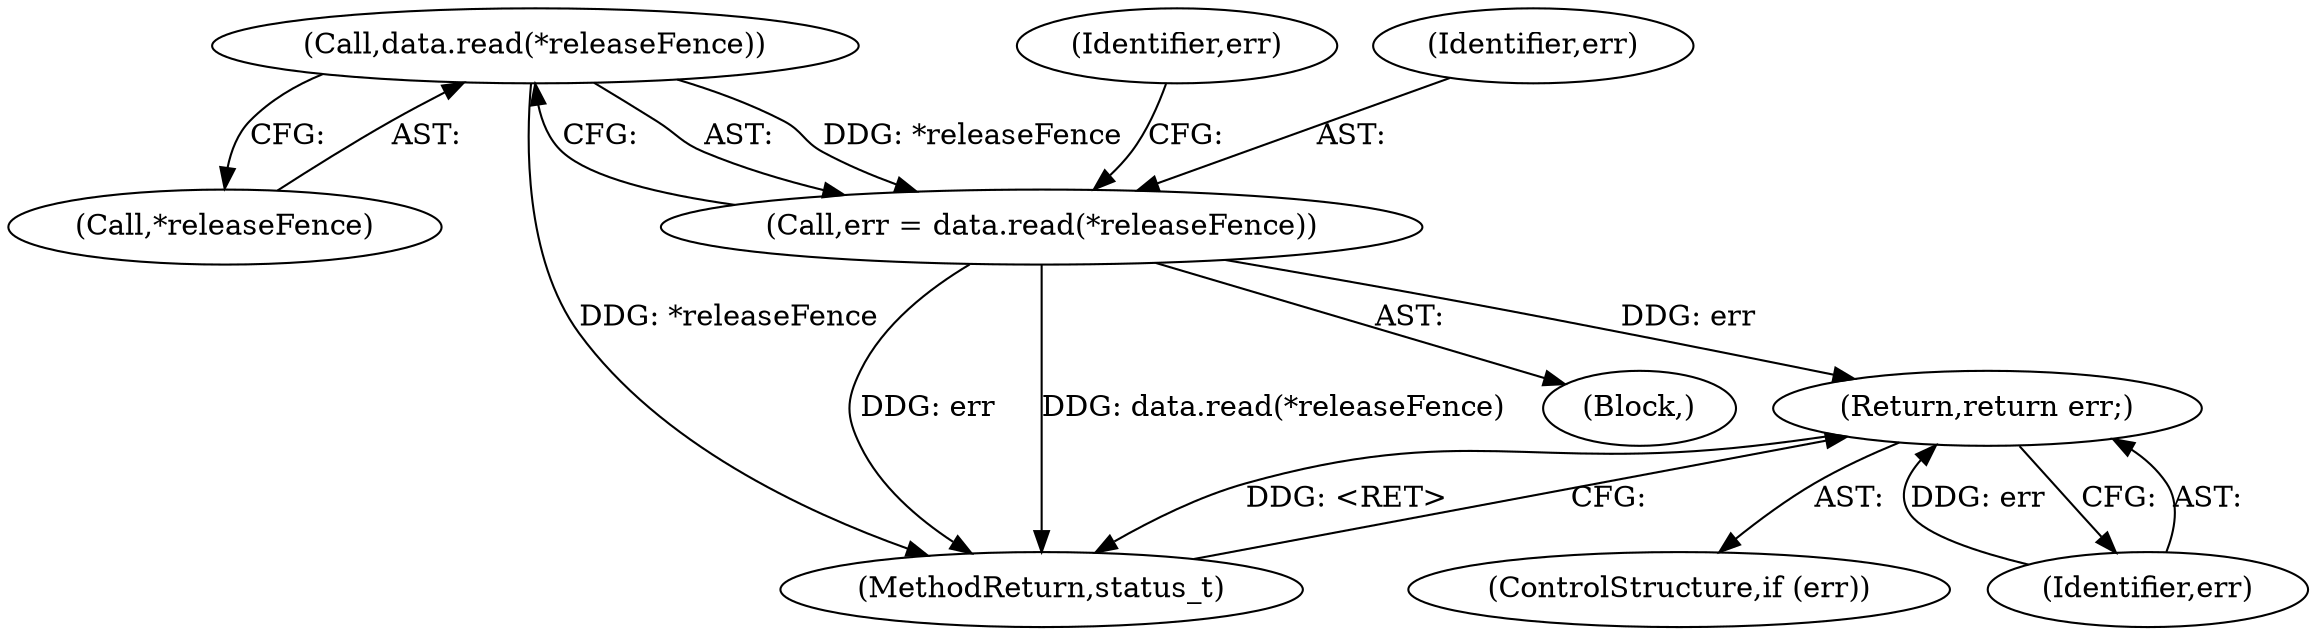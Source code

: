 digraph "0_Android_a30d7d90c4f718e46fb41a99b3d52800e1011b73@API" {
"1000220" [label="(Call,data.read(*releaseFence))"];
"1000218" [label="(Call,err = data.read(*releaseFence))"];
"1000225" [label="(Return,return err;)"];
"1000220" [label="(Call,data.read(*releaseFence))"];
"1000221" [label="(Call,*releaseFence)"];
"1000515" [label="(MethodReturn,status_t)"];
"1000223" [label="(ControlStructure,if (err))"];
"1000218" [label="(Call,err = data.read(*releaseFence))"];
"1000224" [label="(Identifier,err)"];
"1000226" [label="(Identifier,err)"];
"1000219" [label="(Identifier,err)"];
"1000197" [label="(Block,)"];
"1000225" [label="(Return,return err;)"];
"1000220" -> "1000218"  [label="AST: "];
"1000220" -> "1000221"  [label="CFG: "];
"1000221" -> "1000220"  [label="AST: "];
"1000218" -> "1000220"  [label="CFG: "];
"1000220" -> "1000515"  [label="DDG: *releaseFence"];
"1000220" -> "1000218"  [label="DDG: *releaseFence"];
"1000218" -> "1000197"  [label="AST: "];
"1000219" -> "1000218"  [label="AST: "];
"1000224" -> "1000218"  [label="CFG: "];
"1000218" -> "1000515"  [label="DDG: err"];
"1000218" -> "1000515"  [label="DDG: data.read(*releaseFence)"];
"1000218" -> "1000225"  [label="DDG: err"];
"1000225" -> "1000223"  [label="AST: "];
"1000225" -> "1000226"  [label="CFG: "];
"1000226" -> "1000225"  [label="AST: "];
"1000515" -> "1000225"  [label="CFG: "];
"1000225" -> "1000515"  [label="DDG: <RET>"];
"1000226" -> "1000225"  [label="DDG: err"];
}
